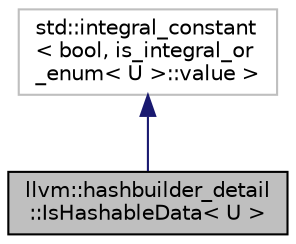 digraph "llvm::hashbuilder_detail::IsHashableData&lt; U &gt;"
{
 // LATEX_PDF_SIZE
  bgcolor="transparent";
  edge [fontname="Helvetica",fontsize="10",labelfontname="Helvetica",labelfontsize="10"];
  node [fontname="Helvetica",fontsize="10",shape=record];
  Node1 [label="llvm::hashbuilder_detail\l::IsHashableData\< U \>",height=0.2,width=0.4,color="black", fillcolor="grey75", style="filled", fontcolor="black",tooltip="Trait to indicate whether a type's bits can be hashed directly (after endianness correction)."];
  Node2 -> Node1 [dir="back",color="midnightblue",fontsize="10",style="solid",fontname="Helvetica"];
  Node2 [label="std::integral_constant\l\< bool, is_integral_or\l_enum\< U \>::value \>",height=0.2,width=0.4,color="grey75",tooltip=" "];
}
